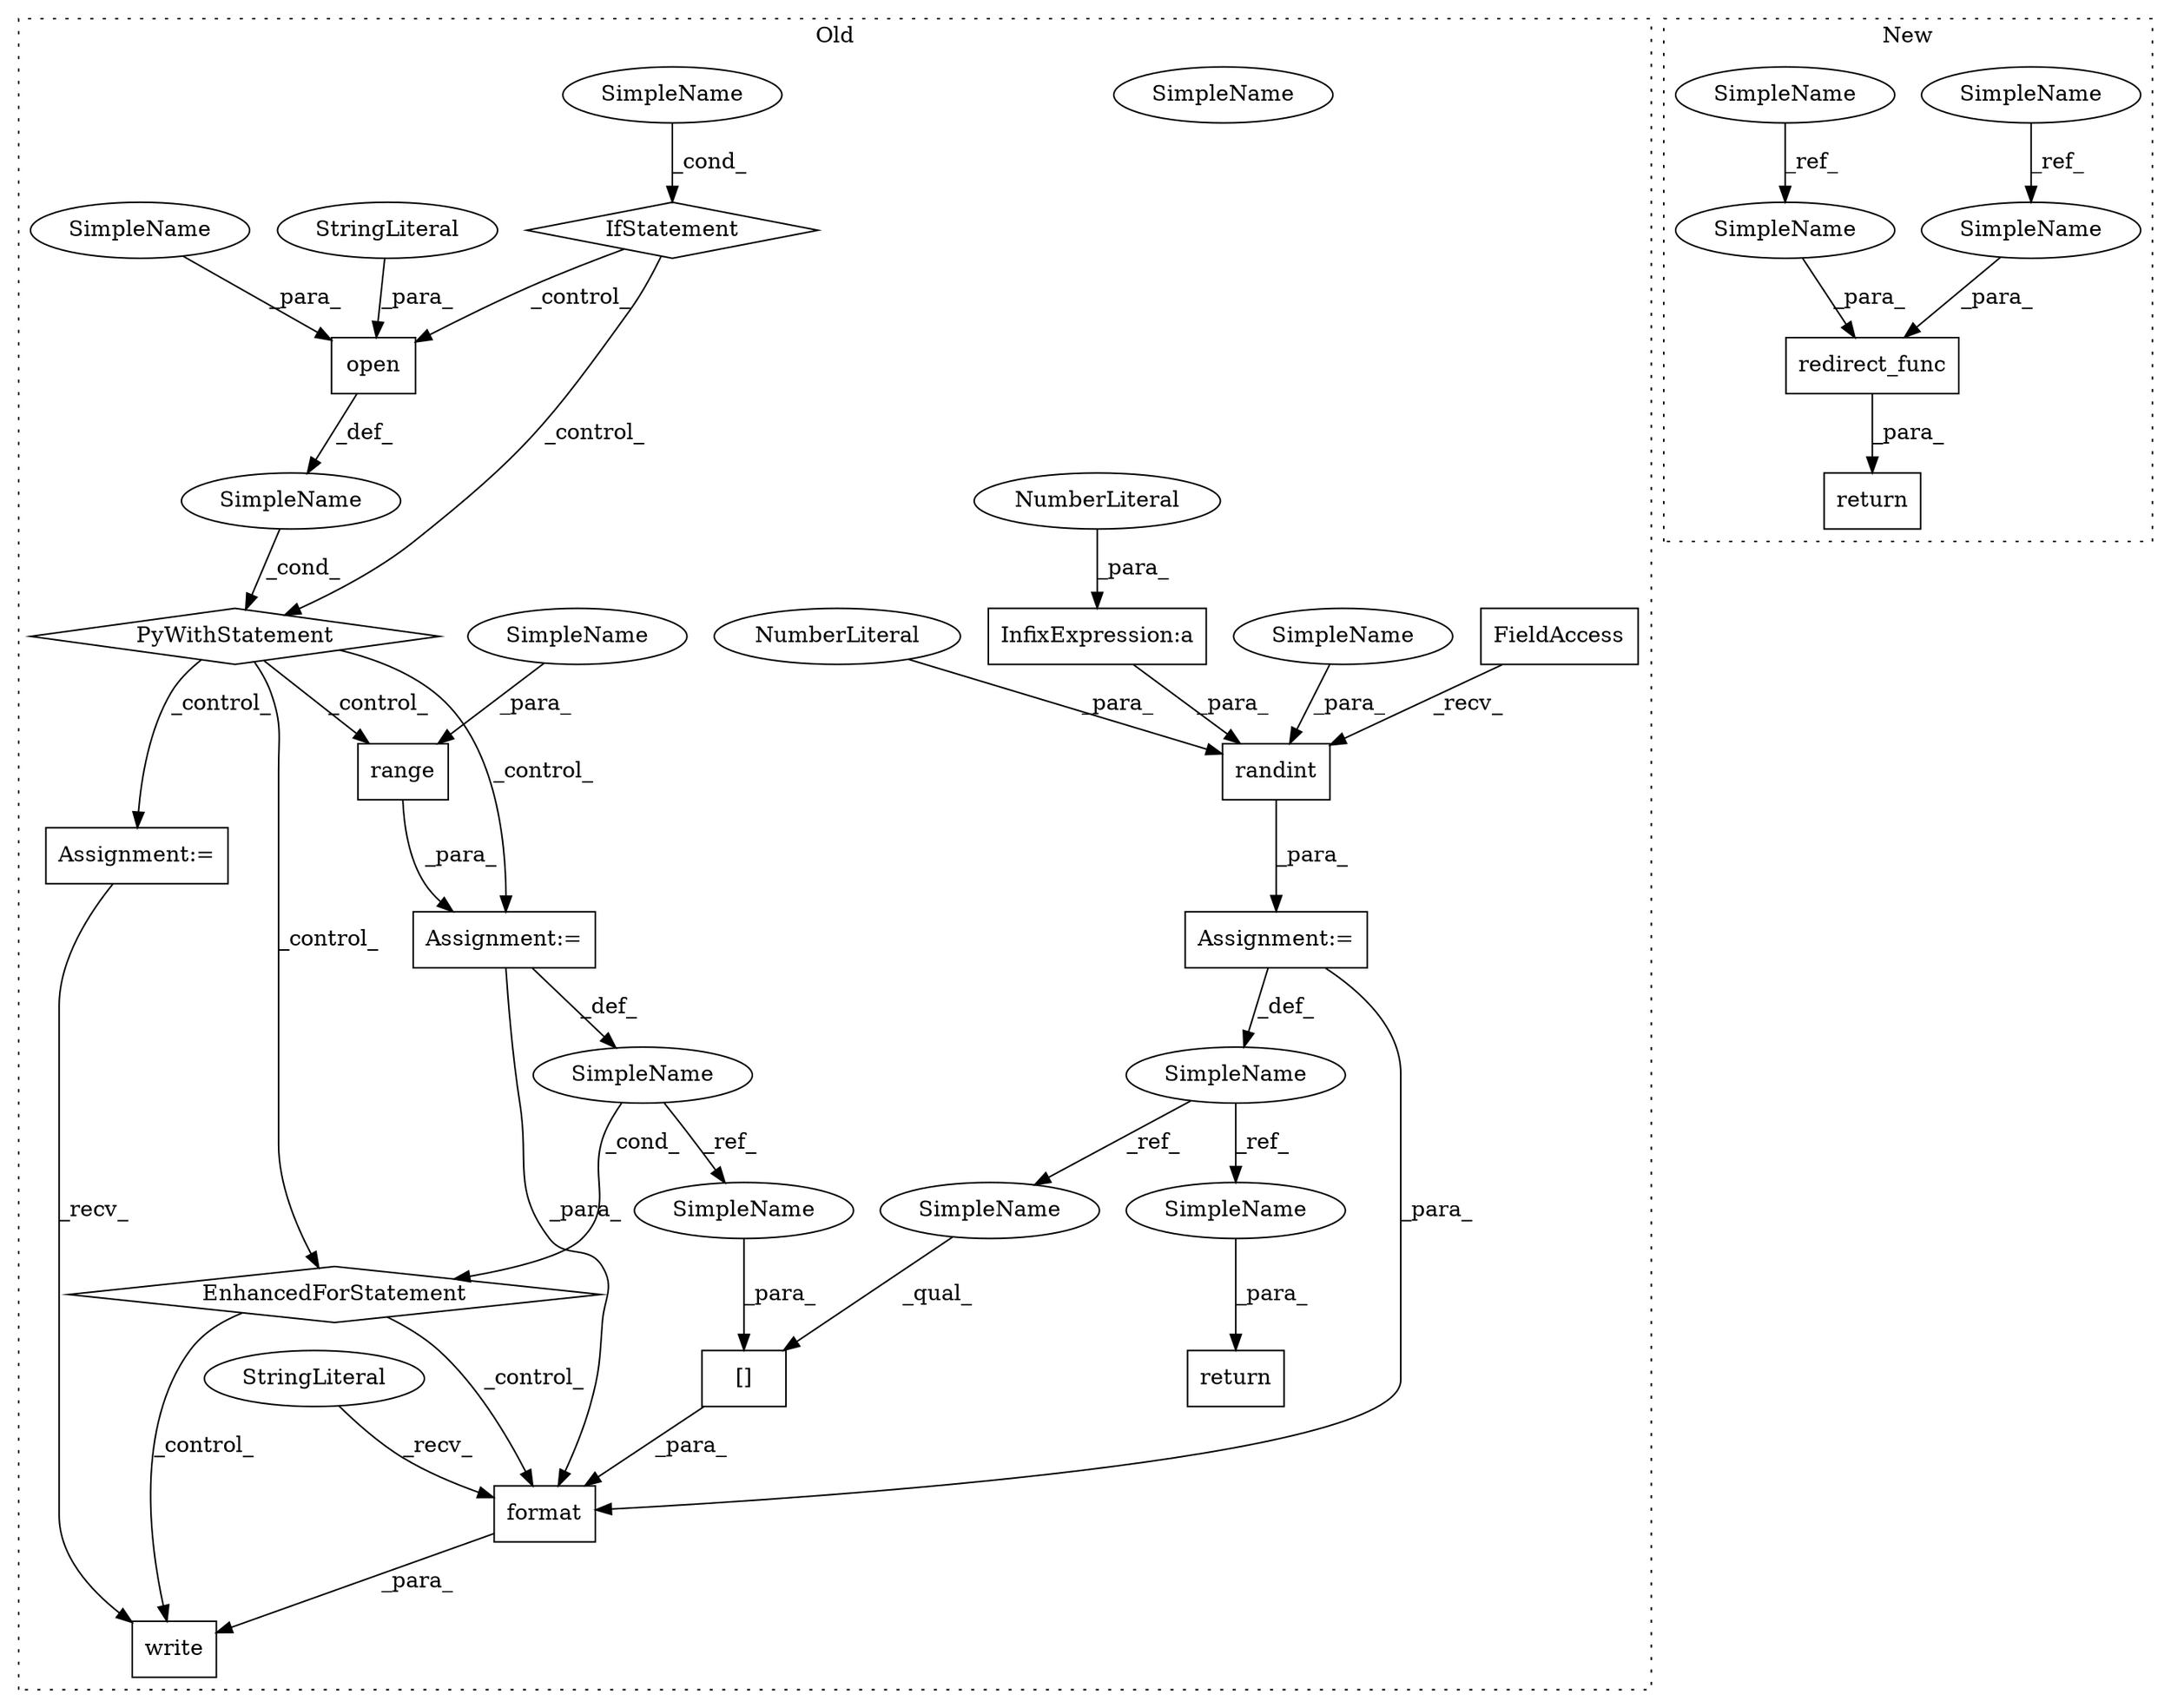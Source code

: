 digraph G {
subgraph cluster0 {
1 [label="open" a="32" s="484,501" l="5,1" shape="box"];
3 [label="EnhancedForStatement" a="70" s="536,613" l="61,2" shape="diamond"];
4 [label="SimpleName" a="42" s="" l="" shape="ellipse"];
5 [label="PyWithStatement" a="104" s="474,502" l="10,2" shape="diamond"];
6 [label="Assignment:=" a="7" s="536,613" l="61,2" shape="box"];
9 [label="[]" a="2" s="655,668" l="12,1" shape="box"];
10 [label="InfixExpression:a" a="27" s="438" l="3" shape="box"];
11 [label="NumberLiteral" a="34" s="441" l="1" shape="ellipse"];
12 [label="randint" a="32" s="415,445" l="8,1" shape="box"];
13 [label="NumberLiteral" a="34" s="423" l="1" shape="ellipse"];
15 [label="range" a="32" s="605,612" l="6,1" shape="box"];
16 [label="FieldAccess" a="22" s="402" l="12" shape="box"];
17 [label="format" a="32" s="648,669" l="7,1" shape="box"];
18 [label="IfStatement" a="25" s="452,464" l="4,2" shape="diamond"];
19 [label="SimpleName" a="42" s="456" l="8" shape="ellipse"];
20 [label="SimpleName" a="42" s="601" l="1" shape="ellipse"];
21 [label="SimpleName" a="42" s="390" l="11" shape="ellipse"];
22 [label="return" a="41" s="701" l="7" shape="box"];
23 [label="StringLiteral" a="45" s="641" l="6" shape="ellipse"];
24 [label="StringLiteral" a="45" s="498" l="3" shape="ellipse"];
25 [label="Assignment:=" a="7" s="519" l="7" shape="box"];
26 [label="Assignment:=" a="7" s="401" l="1" shape="box"];
27 [label="write" a="32" s="635,670" l="6,1" shape="box"];
29 [label="SimpleName" a="42" s="444" l="1" shape="ellipse"];
30 [label="SimpleName" a="42" s="611" l="1" shape="ellipse"];
31 [label="SimpleName" a="42" s="667" l="1" shape="ellipse"];
33 [label="SimpleName" a="42" s="456" l="8" shape="ellipse"];
34 [label="SimpleName" a="42" s="489" l="8" shape="ellipse"];
35 [label="SimpleName" a="42" s="655" l="11" shape="ellipse"];
36 [label="SimpleName" a="42" s="708" l="11" shape="ellipse"];
label = "Old";
style="dotted";
}
subgraph cluster1 {
2 [label="redirect_func" a="32" s="3311,3348" l="14,1" shape="box"];
7 [label="return" a="41" s="3304" l="7" shape="box"];
8 [label="SimpleName" a="42" s="3095" l="8" shape="ellipse"];
14 [label="SimpleName" a="42" s="3068" l="1" shape="ellipse"];
28 [label="SimpleName" a="42" s="3325" l="1" shape="ellipse"];
32 [label="SimpleName" a="42" s="3340" l="8" shape="ellipse"];
label = "New";
style="dotted";
}
1 -> 4 [label="_def_"];
2 -> 7 [label="_para_"];
3 -> 27 [label="_control_"];
3 -> 17 [label="_control_"];
4 -> 5 [label="_cond_"];
5 -> 3 [label="_control_"];
5 -> 15 [label="_control_"];
5 -> 25 [label="_control_"];
5 -> 6 [label="_control_"];
6 -> 17 [label="_para_"];
6 -> 20 [label="_def_"];
8 -> 32 [label="_ref_"];
9 -> 17 [label="_para_"];
10 -> 12 [label="_para_"];
11 -> 10 [label="_para_"];
12 -> 26 [label="_para_"];
13 -> 12 [label="_para_"];
14 -> 28 [label="_ref_"];
15 -> 6 [label="_para_"];
16 -> 12 [label="_recv_"];
17 -> 27 [label="_para_"];
18 -> 5 [label="_control_"];
18 -> 1 [label="_control_"];
20 -> 3 [label="_cond_"];
20 -> 31 [label="_ref_"];
21 -> 36 [label="_ref_"];
21 -> 35 [label="_ref_"];
23 -> 17 [label="_recv_"];
24 -> 1 [label="_para_"];
25 -> 27 [label="_recv_"];
26 -> 21 [label="_def_"];
26 -> 17 [label="_para_"];
28 -> 2 [label="_para_"];
29 -> 12 [label="_para_"];
30 -> 15 [label="_para_"];
31 -> 9 [label="_para_"];
32 -> 2 [label="_para_"];
33 -> 18 [label="_cond_"];
34 -> 1 [label="_para_"];
35 -> 9 [label="_qual_"];
36 -> 22 [label="_para_"];
}